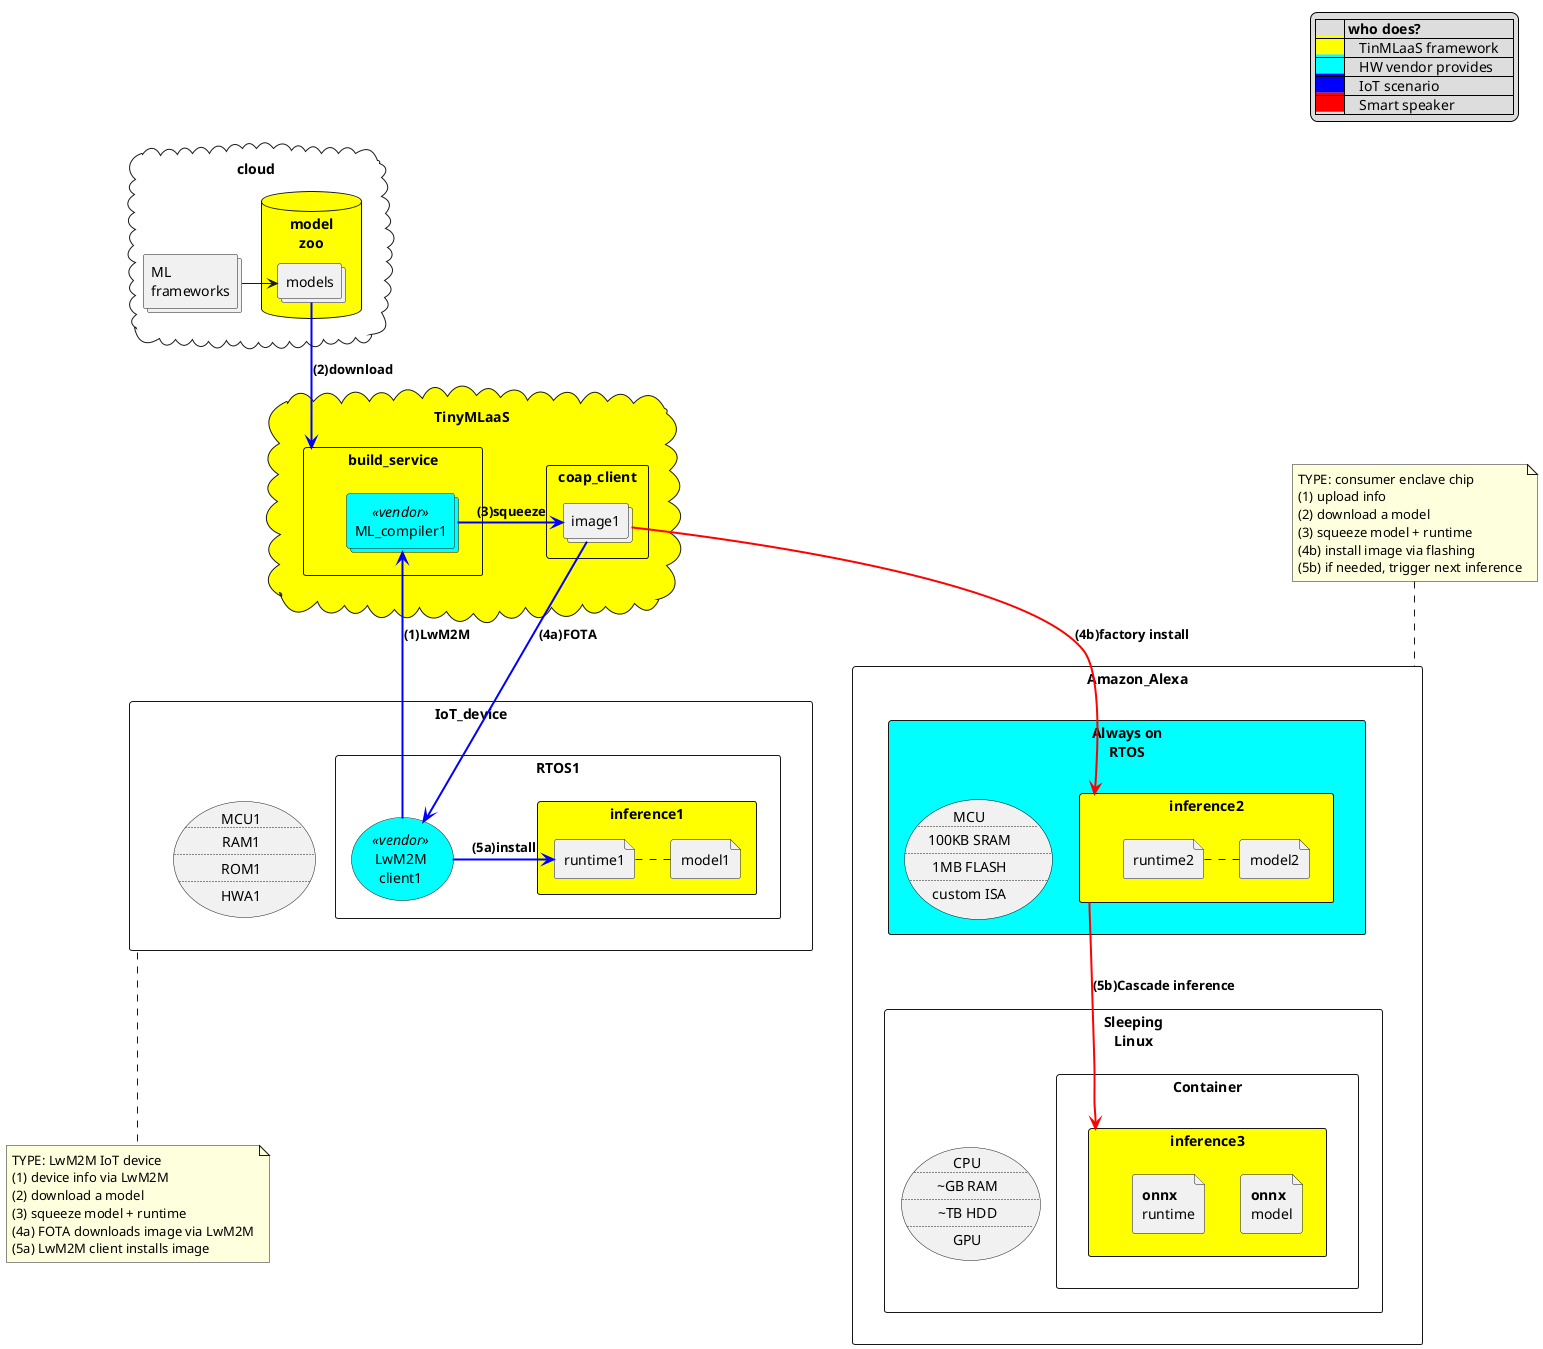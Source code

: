 @startuml

'skinparam legendFontSize 28
skinparam titleFontSize 28
'title LFAI Collaboration

cloud cloud {
        collections "ML\nframeworks" as mlf
        database model\nzoo #yellow {
                collections models
        }
        mlf -> models
}

Cloud TinyMLaaS #yellow {
        rectangle build_service {
                collections ML_compiler1 <<vendor>> #Aqua
        }
        rectangle coap_client {
                collections image1
        }
        ML_compiler1 -[#blue,bold]> image1 : **(3)squeeze**
}

build_service <-[#blue,bold]up- models : **(2)download**

rectangle IoT_device {
	usecase device1 as "MCU1
                ..
	        RAM1
                ..
	        ROM1
                ..
		HWA1"
        rectangle RTOS1 {
                (LwM2M\nclient1) as coap_server1 <<vendor>> #Aqua
        	rectangle inference1 #yellow {
        	        file model1
        	        file runtime1
                        runtime1 .right. model1
        	}
        }
}

coap_server1 -[#blue,bold]up-> ML_compiler1 : **(1)LwM2M**
image1 -[#blue,bold]down-> coap_server1 : **(4a)FOTA**
coap_server1 -[#blue,bold]> runtime1 : **(5a)install**

note bottom of IoT_device
TYPE: LwM2M IoT device
(1) device info via LwM2M
(2) download a model
(3) squeeze model + runtime
(4a) FOTA downloads image via LwM2M
(5a) LwM2M client installs image
end note

rectangle Amazon_Alexa {
        rectangle "Always on\nRTOS" #aqua {
		usecase device2 as "MCU
	                ..
		        100KB SRAM
	                ..
		        1MB FLASH
	                ..
			custom ISA"
        	rectangle inference2 #yellow {
        	        file model2
        	        file runtime2
                        runtime2 .right. model2
        	}
        }
	rectangle "Sleeping\nLinux" {
		usecase device3 as "CPU
	                ..
		        ~GB RAM
	                ..
		        ~TB HDD
	                ..
			GPU"
		rectangle Container {
        		rectangle inference3 #yellow {
        		        file "**onnx**\nmodel"
        		        file "**onnx**\nruntime"
        		}
		}
	}
	inference2 .[#red,bold]down.> inference3 : **(5b)Cascade inference**
}

image1 .[#red,bold]down.> inference2 : **(4b)factory install**

note top of Amazon_Alexa
TYPE: consumer enclave chip
(1) upload info
(2) download a model
(3) squeeze model + runtime
(4b) install image via flashing
(5b) if needed, trigger next inference
end note


legend top right
|= |= who does? |
|<back:yellow>        </back>|    TinMLaaS framework    |
|<back:aqua>        </back>|    HW vendor provides    |
|<back:blue>        </back>|    IoT scenario    |
|<back:red>        </back>|    Smart speaker    |
end legend


@enduml
